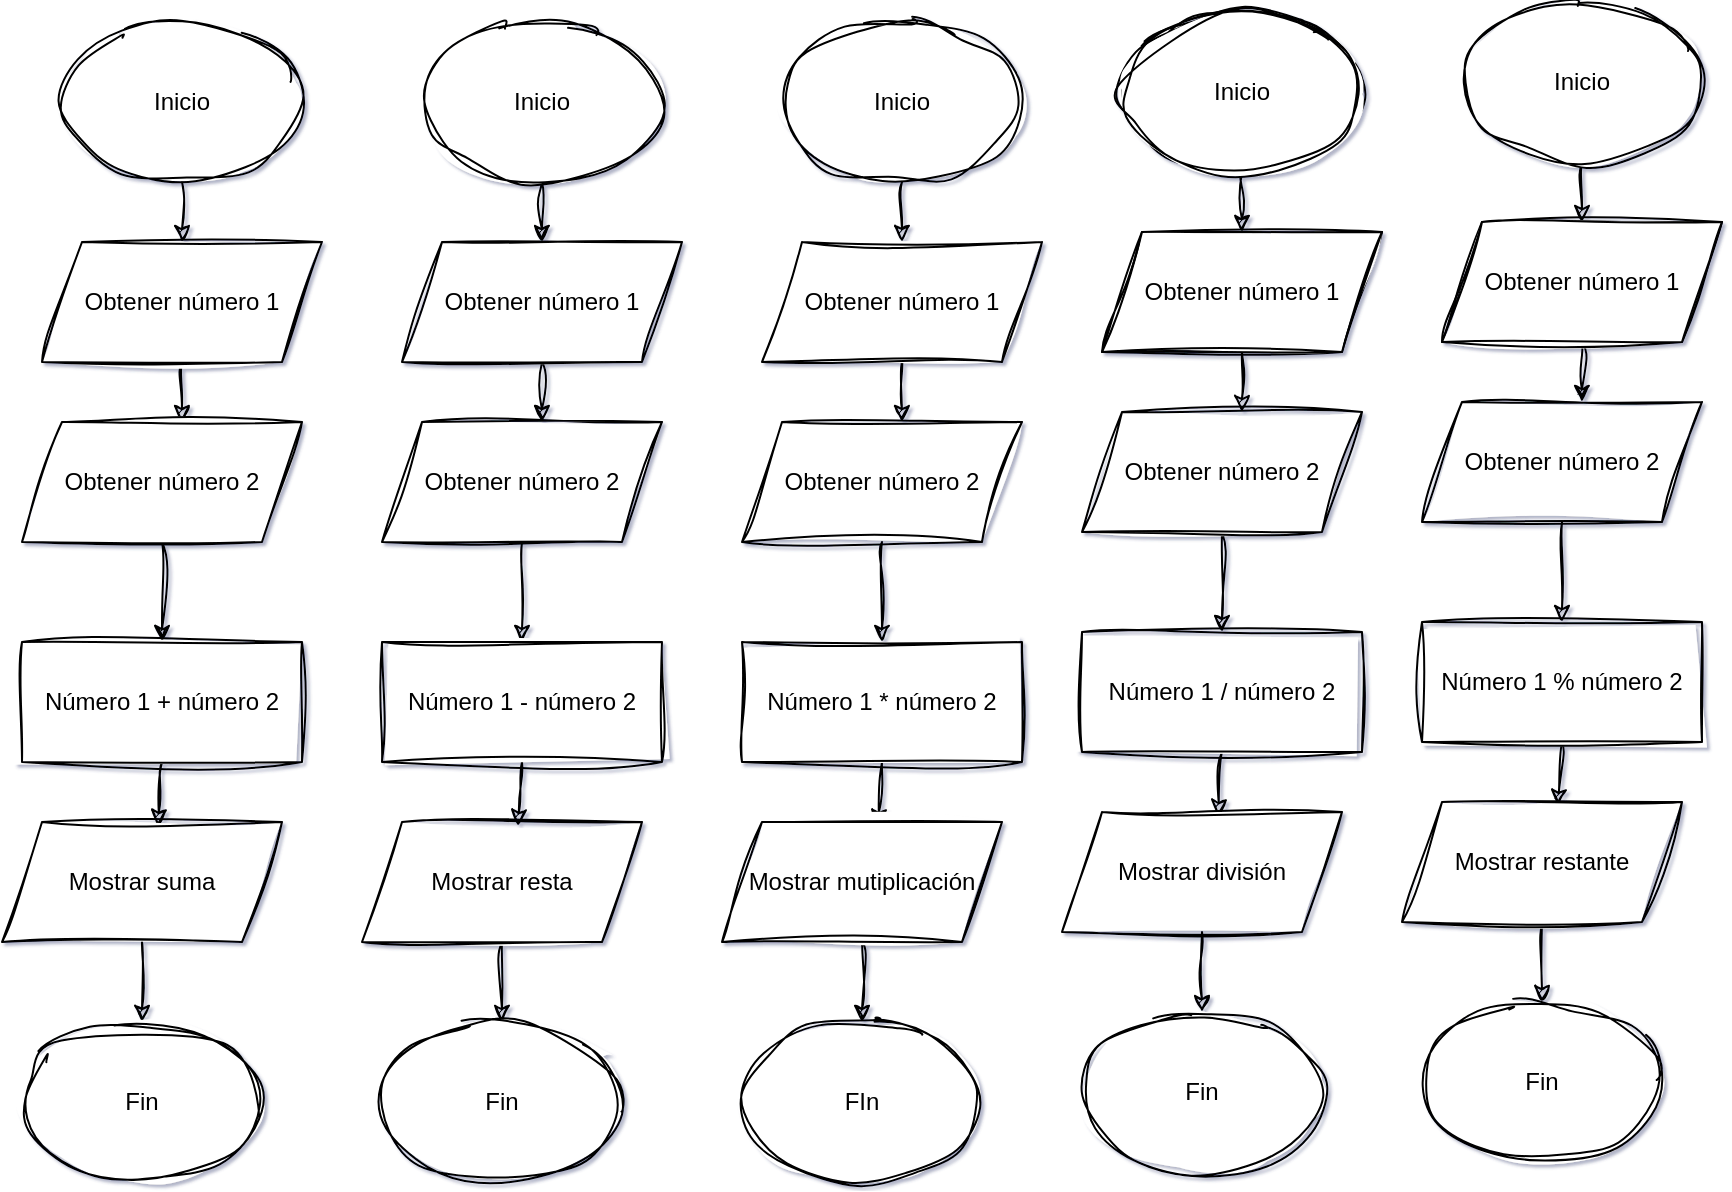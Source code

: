 <mxfile>
    <diagram id="1AU_UtxLiBumTTCgKch3" name="Página-1">
        <mxGraphModel dx="1137" dy="633" grid="1" gridSize="10" guides="1" tooltips="1" connect="1" arrows="1" fold="1" page="1" pageScale="1" pageWidth="827" pageHeight="1169" background="none" math="0" shadow="1">
            <root>
                <mxCell id="0"/>
                <mxCell id="1" parent="0"/>
                <mxCell id="6" style="edgeStyle=none;html=1;exitX=0.5;exitY=1;exitDx=0;exitDy=0;entryX=0.5;entryY=0;entryDx=0;entryDy=0;sketch=1;curveFitting=1;jiggle=2;" edge="1" parent="1" source="3" target="5">
                    <mxGeometry relative="1" as="geometry"/>
                </mxCell>
                <mxCell id="3" value="Inicio" style="ellipse;whiteSpace=wrap;html=1;sketch=1;curveFitting=1;jiggle=2;" vertex="1" parent="1">
                    <mxGeometry x="50" y="10" width="120" height="80" as="geometry"/>
                </mxCell>
                <mxCell id="8" style="edgeStyle=none;html=1;exitX=0.5;exitY=1;exitDx=0;exitDy=0;entryX=0.571;entryY=0;entryDx=0;entryDy=0;entryPerimeter=0;sketch=1;curveFitting=1;jiggle=2;" edge="1" parent="1" source="5" target="7">
                    <mxGeometry relative="1" as="geometry"/>
                </mxCell>
                <mxCell id="5" value="Obtener número 1" style="shape=parallelogram;perimeter=parallelogramPerimeter;whiteSpace=wrap;html=1;fixedSize=1;sketch=1;curveFitting=1;jiggle=2;" vertex="1" parent="1">
                    <mxGeometry x="40" y="120" width="140" height="60" as="geometry"/>
                </mxCell>
                <mxCell id="10" style="edgeStyle=none;html=1;exitX=0.5;exitY=1;exitDx=0;exitDy=0;entryX=0.5;entryY=0;entryDx=0;entryDy=0;sketch=1;curveFitting=1;jiggle=2;" edge="1" parent="1" source="7" target="9">
                    <mxGeometry relative="1" as="geometry"/>
                </mxCell>
                <mxCell id="7" value="Obtener número 2" style="shape=parallelogram;perimeter=parallelogramPerimeter;whiteSpace=wrap;html=1;fixedSize=1;sketch=1;curveFitting=1;jiggle=2;" vertex="1" parent="1">
                    <mxGeometry x="30" y="210" width="140" height="60" as="geometry"/>
                </mxCell>
                <mxCell id="12" style="edgeStyle=none;html=1;exitX=0.5;exitY=1;exitDx=0;exitDy=0;entryX=0.557;entryY=0.033;entryDx=0;entryDy=0;entryPerimeter=0;sketch=1;curveFitting=1;jiggle=2;" edge="1" parent="1" source="9" target="11">
                    <mxGeometry relative="1" as="geometry"/>
                </mxCell>
                <mxCell id="9" value="Número 1 + número 2" style="rounded=0;whiteSpace=wrap;html=1;sketch=1;curveFitting=1;jiggle=2;" vertex="1" parent="1">
                    <mxGeometry x="30" y="320" width="140" height="60" as="geometry"/>
                </mxCell>
                <mxCell id="14" style="edgeStyle=none;html=1;exitX=0.5;exitY=1;exitDx=0;exitDy=0;entryX=0.5;entryY=0;entryDx=0;entryDy=0;sketch=1;curveFitting=1;jiggle=2;" edge="1" parent="1" source="11" target="13">
                    <mxGeometry relative="1" as="geometry"/>
                </mxCell>
                <mxCell id="11" value="Mostrar suma" style="shape=parallelogram;perimeter=parallelogramPerimeter;whiteSpace=wrap;html=1;fixedSize=1;sketch=1;curveFitting=1;jiggle=2;" vertex="1" parent="1">
                    <mxGeometry x="20" y="410" width="140" height="60" as="geometry"/>
                </mxCell>
                <mxCell id="13" value="Fin" style="ellipse;whiteSpace=wrap;html=1;sketch=1;curveFitting=1;jiggle=2;" vertex="1" parent="1">
                    <mxGeometry x="30" y="510" width="120" height="80" as="geometry"/>
                </mxCell>
                <mxCell id="15" style="edgeStyle=none;html=1;exitX=0.5;exitY=1;exitDx=0;exitDy=0;entryX=0.5;entryY=0;entryDx=0;entryDy=0;sketch=1;curveFitting=1;jiggle=2;" edge="1" parent="1" source="16" target="18">
                    <mxGeometry relative="1" as="geometry"/>
                </mxCell>
                <mxCell id="16" value="Inicio" style="ellipse;whiteSpace=wrap;html=1;sketch=1;curveFitting=1;jiggle=2;" vertex="1" parent="1">
                    <mxGeometry x="230" y="10" width="120" height="80" as="geometry"/>
                </mxCell>
                <mxCell id="17" style="edgeStyle=none;html=1;exitX=0.5;exitY=1;exitDx=0;exitDy=0;entryX=0.571;entryY=0;entryDx=0;entryDy=0;entryPerimeter=0;sketch=1;curveFitting=1;jiggle=2;" edge="1" parent="1" source="18" target="20">
                    <mxGeometry relative="1" as="geometry"/>
                </mxCell>
                <mxCell id="18" value="Obtener número 1" style="shape=parallelogram;perimeter=parallelogramPerimeter;whiteSpace=wrap;html=1;fixedSize=1;sketch=1;curveFitting=1;jiggle=2;" vertex="1" parent="1">
                    <mxGeometry x="220" y="120" width="140" height="60" as="geometry"/>
                </mxCell>
                <mxCell id="19" style="edgeStyle=none;html=1;exitX=0.5;exitY=1;exitDx=0;exitDy=0;entryX=0.5;entryY=0;entryDx=0;entryDy=0;sketch=1;curveFitting=1;jiggle=2;" edge="1" parent="1" source="20" target="22">
                    <mxGeometry relative="1" as="geometry"/>
                </mxCell>
                <mxCell id="20" value="Obtener número 2" style="shape=parallelogram;perimeter=parallelogramPerimeter;whiteSpace=wrap;html=1;fixedSize=1;sketch=1;curveFitting=1;jiggle=2;" vertex="1" parent="1">
                    <mxGeometry x="210" y="210" width="140" height="60" as="geometry"/>
                </mxCell>
                <mxCell id="21" style="edgeStyle=none;html=1;exitX=0.5;exitY=1;exitDx=0;exitDy=0;entryX=0.557;entryY=0.033;entryDx=0;entryDy=0;entryPerimeter=0;sketch=1;curveFitting=1;jiggle=2;" edge="1" parent="1" source="22" target="24">
                    <mxGeometry relative="1" as="geometry"/>
                </mxCell>
                <mxCell id="22" value="Número 1 - número 2" style="rounded=0;whiteSpace=wrap;html=1;sketch=1;curveFitting=1;jiggle=2;" vertex="1" parent="1">
                    <mxGeometry x="210" y="320" width="140" height="60" as="geometry"/>
                </mxCell>
                <mxCell id="23" style="edgeStyle=none;html=1;exitX=0.5;exitY=1;exitDx=0;exitDy=0;entryX=0.5;entryY=0;entryDx=0;entryDy=0;sketch=1;curveFitting=1;jiggle=2;" edge="1" parent="1" source="24" target="25">
                    <mxGeometry relative="1" as="geometry"/>
                </mxCell>
                <mxCell id="24" value="Mostrar resta" style="shape=parallelogram;perimeter=parallelogramPerimeter;whiteSpace=wrap;html=1;fixedSize=1;sketch=1;curveFitting=1;jiggle=2;" vertex="1" parent="1">
                    <mxGeometry x="200" y="410" width="140" height="60" as="geometry"/>
                </mxCell>
                <mxCell id="25" value="Fin" style="ellipse;whiteSpace=wrap;html=1;sketch=1;curveFitting=1;jiggle=2;" vertex="1" parent="1">
                    <mxGeometry x="210" y="510" width="120" height="80" as="geometry"/>
                </mxCell>
                <mxCell id="26" style="edgeStyle=none;html=1;exitX=0.5;exitY=1;exitDx=0;exitDy=0;entryX=0.5;entryY=0;entryDx=0;entryDy=0;sketch=1;curveFitting=1;jiggle=2;" edge="1" parent="1" source="27" target="29">
                    <mxGeometry relative="1" as="geometry"/>
                </mxCell>
                <mxCell id="27" value="Inicio" style="ellipse;whiteSpace=wrap;html=1;sketch=1;curveFitting=1;jiggle=2;" vertex="1" parent="1">
                    <mxGeometry x="410" y="10" width="120" height="80" as="geometry"/>
                </mxCell>
                <mxCell id="28" style="edgeStyle=none;html=1;exitX=0.5;exitY=1;exitDx=0;exitDy=0;entryX=0.571;entryY=0;entryDx=0;entryDy=0;entryPerimeter=0;sketch=1;curveFitting=1;jiggle=2;" edge="1" parent="1" source="29" target="31">
                    <mxGeometry relative="1" as="geometry"/>
                </mxCell>
                <mxCell id="29" value="Obtener número 1" style="shape=parallelogram;perimeter=parallelogramPerimeter;whiteSpace=wrap;html=1;fixedSize=1;sketch=1;curveFitting=1;jiggle=2;" vertex="1" parent="1">
                    <mxGeometry x="400" y="120" width="140" height="60" as="geometry"/>
                </mxCell>
                <mxCell id="30" style="edgeStyle=none;html=1;exitX=0.5;exitY=1;exitDx=0;exitDy=0;entryX=0.5;entryY=0;entryDx=0;entryDy=0;sketch=1;curveFitting=1;jiggle=2;" edge="1" parent="1" source="31" target="33">
                    <mxGeometry relative="1" as="geometry"/>
                </mxCell>
                <mxCell id="31" value="Obtener número 2" style="shape=parallelogram;perimeter=parallelogramPerimeter;whiteSpace=wrap;html=1;fixedSize=1;sketch=1;curveFitting=1;jiggle=2;" vertex="1" parent="1">
                    <mxGeometry x="390" y="210" width="140" height="60" as="geometry"/>
                </mxCell>
                <mxCell id="32" style="edgeStyle=none;html=1;exitX=0.5;exitY=1;exitDx=0;exitDy=0;entryX=0.557;entryY=0.033;entryDx=0;entryDy=0;entryPerimeter=0;sketch=1;curveFitting=1;jiggle=2;" edge="1" parent="1" source="33" target="35">
                    <mxGeometry relative="1" as="geometry"/>
                </mxCell>
                <mxCell id="33" value="Número 1 * número 2" style="rounded=0;whiteSpace=wrap;html=1;sketch=1;curveFitting=1;jiggle=2;" vertex="1" parent="1">
                    <mxGeometry x="390" y="320" width="140" height="60" as="geometry"/>
                </mxCell>
                <mxCell id="34" style="edgeStyle=none;html=1;exitX=0.5;exitY=1;exitDx=0;exitDy=0;entryX=0.5;entryY=0;entryDx=0;entryDy=0;sketch=1;curveFitting=1;jiggle=2;" edge="1" parent="1" source="35" target="36">
                    <mxGeometry relative="1" as="geometry"/>
                </mxCell>
                <mxCell id="35" value="Mostrar mutiplicación" style="shape=parallelogram;perimeter=parallelogramPerimeter;whiteSpace=wrap;html=1;fixedSize=1;sketch=1;curveFitting=1;jiggle=2;" vertex="1" parent="1">
                    <mxGeometry x="380" y="410" width="140" height="60" as="geometry"/>
                </mxCell>
                <mxCell id="36" value="FIn" style="ellipse;whiteSpace=wrap;html=1;sketch=1;curveFitting=1;jiggle=2;" vertex="1" parent="1">
                    <mxGeometry x="390" y="510" width="120" height="80" as="geometry"/>
                </mxCell>
                <mxCell id="37" style="edgeStyle=none;html=1;exitX=0.5;exitY=1;exitDx=0;exitDy=0;entryX=0.5;entryY=0;entryDx=0;entryDy=0;sketch=1;curveFitting=1;jiggle=2;" edge="1" parent="1" source="38" target="40">
                    <mxGeometry relative="1" as="geometry"/>
                </mxCell>
                <mxCell id="38" value="Inicio" style="ellipse;whiteSpace=wrap;html=1;sketch=1;curveFitting=1;jiggle=2;" vertex="1" parent="1">
                    <mxGeometry x="580" y="5" width="120" height="80" as="geometry"/>
                </mxCell>
                <mxCell id="39" style="edgeStyle=none;html=1;exitX=0.5;exitY=1;exitDx=0;exitDy=0;entryX=0.571;entryY=0;entryDx=0;entryDy=0;entryPerimeter=0;sketch=1;curveFitting=1;jiggle=2;" edge="1" parent="1" source="40" target="42">
                    <mxGeometry relative="1" as="geometry"/>
                </mxCell>
                <mxCell id="40" value="Obtener número 1" style="shape=parallelogram;perimeter=parallelogramPerimeter;whiteSpace=wrap;html=1;fixedSize=1;sketch=1;curveFitting=1;jiggle=2;" vertex="1" parent="1">
                    <mxGeometry x="570" y="115" width="140" height="60" as="geometry"/>
                </mxCell>
                <mxCell id="41" style="edgeStyle=none;html=1;exitX=0.5;exitY=1;exitDx=0;exitDy=0;entryX=0.5;entryY=0;entryDx=0;entryDy=0;sketch=1;curveFitting=1;jiggle=2;" edge="1" parent="1" source="42" target="44">
                    <mxGeometry relative="1" as="geometry"/>
                </mxCell>
                <mxCell id="42" value="Obtener número 2" style="shape=parallelogram;perimeter=parallelogramPerimeter;whiteSpace=wrap;html=1;fixedSize=1;sketch=1;curveFitting=1;jiggle=2;" vertex="1" parent="1">
                    <mxGeometry x="560" y="205" width="140" height="60" as="geometry"/>
                </mxCell>
                <mxCell id="43" style="edgeStyle=none;html=1;exitX=0.5;exitY=1;exitDx=0;exitDy=0;entryX=0.557;entryY=0.033;entryDx=0;entryDy=0;entryPerimeter=0;sketch=1;curveFitting=1;jiggle=2;" edge="1" parent="1" source="44" target="46">
                    <mxGeometry relative="1" as="geometry"/>
                </mxCell>
                <mxCell id="44" value="Número 1 / número 2" style="rounded=0;whiteSpace=wrap;html=1;sketch=1;curveFitting=1;jiggle=2;" vertex="1" parent="1">
                    <mxGeometry x="560" y="315" width="140" height="60" as="geometry"/>
                </mxCell>
                <mxCell id="45" style="edgeStyle=none;html=1;exitX=0.5;exitY=1;exitDx=0;exitDy=0;entryX=0.5;entryY=0;entryDx=0;entryDy=0;sketch=1;curveFitting=1;jiggle=2;" edge="1" parent="1" source="46" target="47">
                    <mxGeometry relative="1" as="geometry"/>
                </mxCell>
                <mxCell id="46" value="Mostrar división" style="shape=parallelogram;perimeter=parallelogramPerimeter;whiteSpace=wrap;html=1;fixedSize=1;sketch=1;curveFitting=1;jiggle=2;" vertex="1" parent="1">
                    <mxGeometry x="550" y="405" width="140" height="60" as="geometry"/>
                </mxCell>
                <mxCell id="47" value="Fin" style="ellipse;whiteSpace=wrap;html=1;sketch=1;curveFitting=1;jiggle=2;" vertex="1" parent="1">
                    <mxGeometry x="560" y="505" width="120" height="80" as="geometry"/>
                </mxCell>
                <mxCell id="48" value="Inicio" style="ellipse;whiteSpace=wrap;html=1;sketch=1;curveFitting=1;jiggle=2;" vertex="1" parent="1">
                    <mxGeometry x="580" y="5" width="120" height="80" as="geometry"/>
                </mxCell>
                <mxCell id="49" value="Obtener número 1" style="shape=parallelogram;perimeter=parallelogramPerimeter;whiteSpace=wrap;html=1;fixedSize=1;sketch=1;curveFitting=1;jiggle=2;" vertex="1" parent="1">
                    <mxGeometry x="570" y="115" width="140" height="60" as="geometry"/>
                </mxCell>
                <mxCell id="61" style="edgeStyle=none;html=1;exitX=0.5;exitY=1;exitDx=0;exitDy=0;entryX=0.5;entryY=0;entryDx=0;entryDy=0;sketch=1;curveFitting=1;jiggle=2;" edge="1" parent="1" target="63">
                    <mxGeometry relative="1" as="geometry">
                        <mxPoint x="810" y="80" as="sourcePoint"/>
                    </mxGeometry>
                </mxCell>
                <mxCell id="62" style="edgeStyle=none;html=1;exitX=0.5;exitY=1;exitDx=0;exitDy=0;entryX=0.571;entryY=0;entryDx=0;entryDy=0;entryPerimeter=0;sketch=1;curveFitting=1;jiggle=2;" edge="1" parent="1" source="63" target="65">
                    <mxGeometry relative="1" as="geometry"/>
                </mxCell>
                <mxCell id="63" value="Obtener número 1" style="shape=parallelogram;perimeter=parallelogramPerimeter;whiteSpace=wrap;html=1;fixedSize=1;sketch=1;curveFitting=1;jiggle=2;" vertex="1" parent="1">
                    <mxGeometry x="740" y="110" width="140" height="60" as="geometry"/>
                </mxCell>
                <mxCell id="64" style="edgeStyle=none;html=1;exitX=0.5;exitY=1;exitDx=0;exitDy=0;entryX=0.5;entryY=0;entryDx=0;entryDy=0;sketch=1;curveFitting=1;jiggle=2;" edge="1" parent="1" source="65" target="67">
                    <mxGeometry relative="1" as="geometry"/>
                </mxCell>
                <mxCell id="65" value="Obtener número 2" style="shape=parallelogram;perimeter=parallelogramPerimeter;whiteSpace=wrap;html=1;fixedSize=1;sketch=1;curveFitting=1;jiggle=2;" vertex="1" parent="1">
                    <mxGeometry x="730" y="200" width="140" height="60" as="geometry"/>
                </mxCell>
                <mxCell id="66" style="edgeStyle=none;html=1;exitX=0.5;exitY=1;exitDx=0;exitDy=0;entryX=0.557;entryY=0.033;entryDx=0;entryDy=0;entryPerimeter=0;sketch=1;curveFitting=1;jiggle=2;" edge="1" parent="1" source="67" target="69">
                    <mxGeometry relative="1" as="geometry"/>
                </mxCell>
                <mxCell id="67" value="Número 1 % número 2" style="rounded=0;whiteSpace=wrap;html=1;sketch=1;curveFitting=1;jiggle=2;" vertex="1" parent="1">
                    <mxGeometry x="730" y="310" width="140" height="60" as="geometry"/>
                </mxCell>
                <mxCell id="68" style="edgeStyle=none;html=1;exitX=0.5;exitY=1;exitDx=0;exitDy=0;entryX=0.5;entryY=0;entryDx=0;entryDy=0;sketch=1;curveFitting=1;jiggle=2;" edge="1" parent="1" source="69" target="70">
                    <mxGeometry relative="1" as="geometry"/>
                </mxCell>
                <mxCell id="69" value="Mostrar restante" style="shape=parallelogram;perimeter=parallelogramPerimeter;whiteSpace=wrap;html=1;fixedSize=1;sketch=1;curveFitting=1;jiggle=2;" vertex="1" parent="1">
                    <mxGeometry x="720" y="400" width="140" height="60" as="geometry"/>
                </mxCell>
                <mxCell id="70" value="Fin" style="ellipse;whiteSpace=wrap;html=1;sketch=1;curveFitting=1;jiggle=2;" vertex="1" parent="1">
                    <mxGeometry x="730" y="500" width="120" height="80" as="geometry"/>
                </mxCell>
                <mxCell id="71" value="Inicio" style="ellipse;whiteSpace=wrap;html=1;sketch=1;curveFitting=1;jiggle=2;" vertex="1" parent="1">
                    <mxGeometry x="750" width="120" height="80" as="geometry"/>
                </mxCell>
                <mxCell id="72" value="Obtener número 1" style="shape=parallelogram;perimeter=parallelogramPerimeter;whiteSpace=wrap;html=1;fixedSize=1;sketch=1;curveFitting=1;jiggle=2;" vertex="1" parent="1">
                    <mxGeometry x="740" y="110" width="140" height="60" as="geometry"/>
                </mxCell>
            </root>
        </mxGraphModel>
    </diagram>
</mxfile>